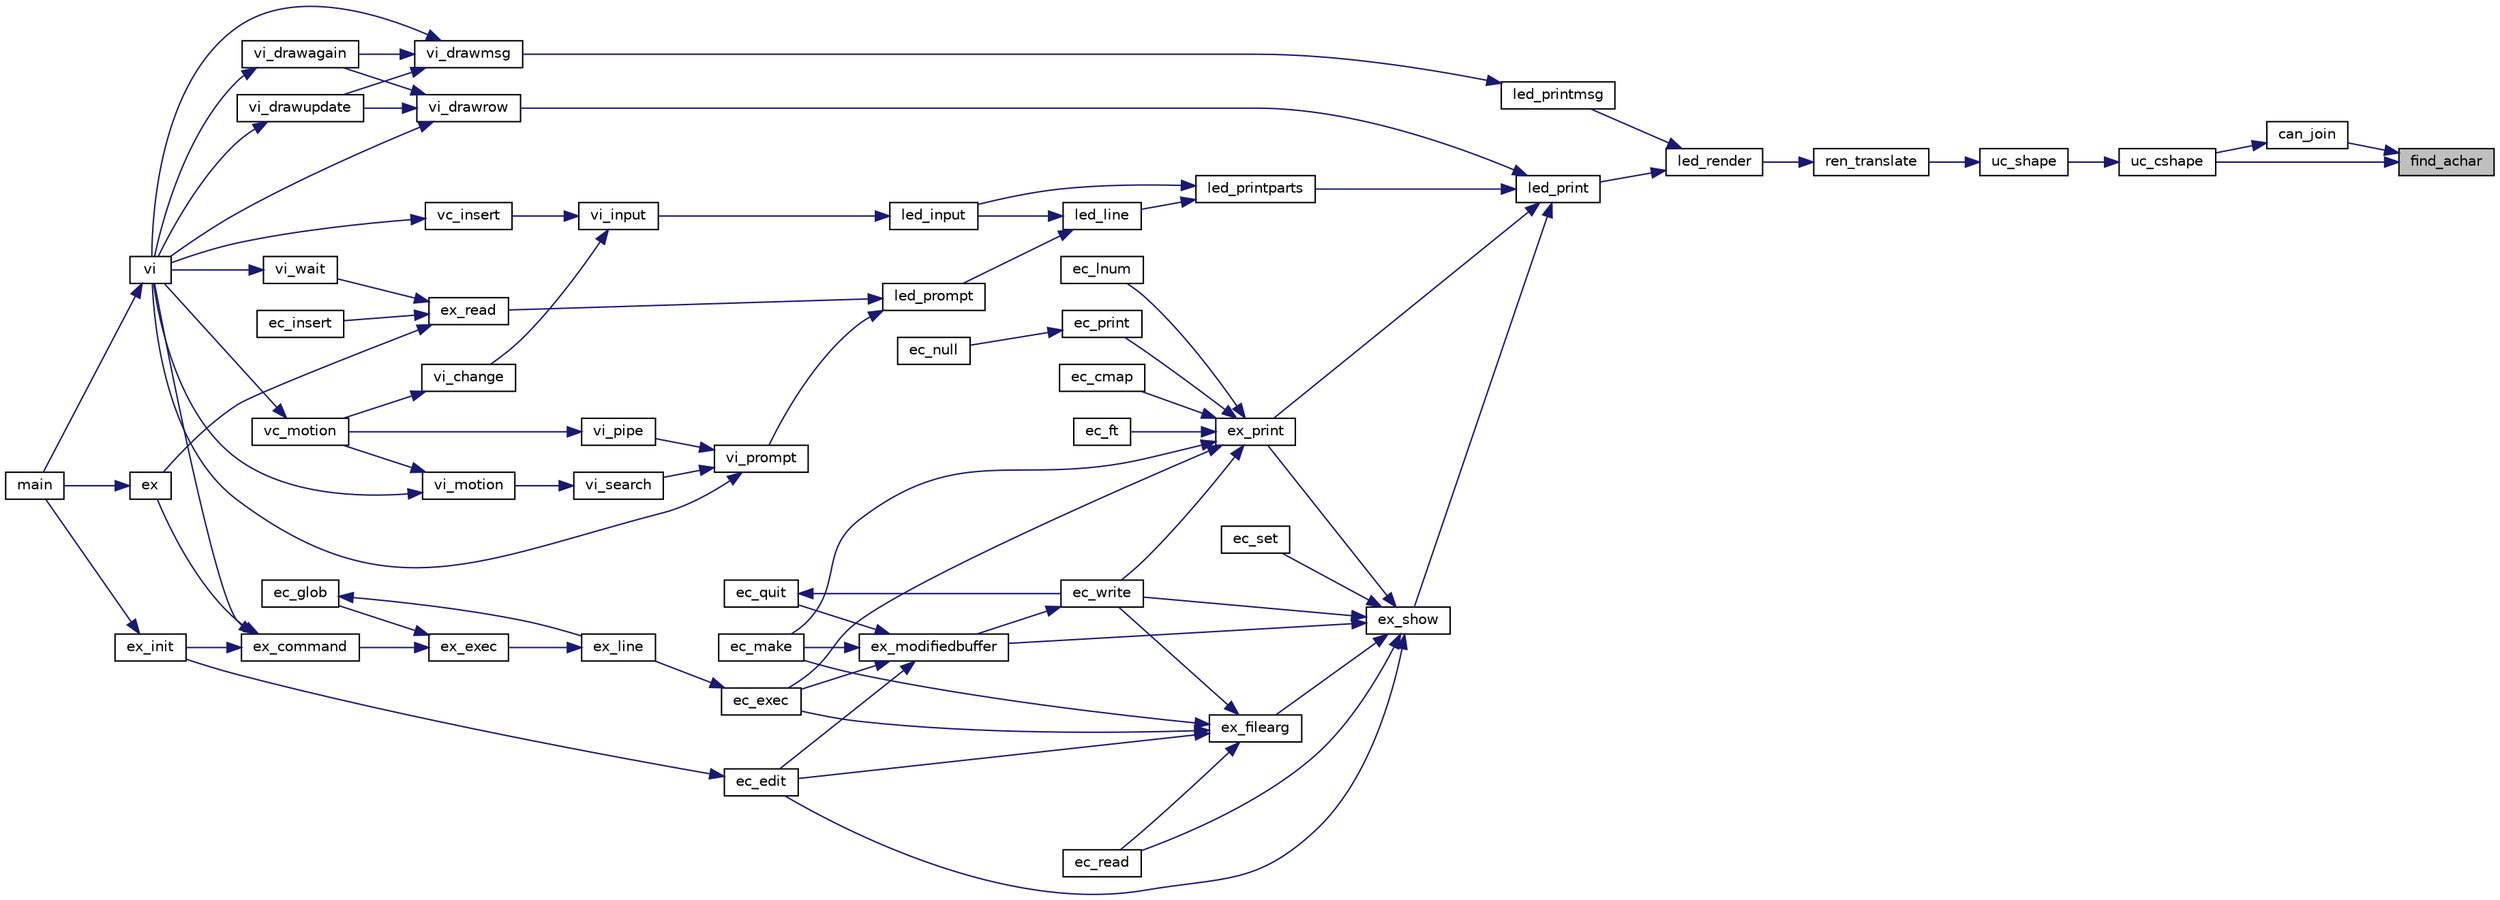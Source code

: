 digraph "find_achar"
{
 // INTERACTIVE_SVG=YES
 // LATEX_PDF_SIZE
  edge [fontname="Helvetica",fontsize="10",labelfontname="Helvetica",labelfontsize="10"];
  node [fontname="Helvetica",fontsize="10",shape=record];
  rankdir="RL";
  Node1 [label="find_achar",height=0.2,width=0.4,color="black", fillcolor="grey75", style="filled", fontcolor="black",tooltip=" "];
  Node1 -> Node2 [dir="back",color="midnightblue",fontsize="10",style="solid",fontname="Helvetica"];
  Node2 [label="can_join",height=0.2,width=0.4,color="black", fillcolor="white", style="filled",URL="$uc_8c.html#a5b0fb710352596f49590c0ab690ced77",tooltip=" "];
  Node2 -> Node3 [dir="back",color="midnightblue",fontsize="10",style="solid",fontname="Helvetica"];
  Node3 [label="uc_cshape",height=0.2,width=0.4,color="black", fillcolor="white", style="filled",URL="$uc_8c.html#acc1b453dfceccc257cb0f8bf9822ed01",tooltip=" "];
  Node3 -> Node4 [dir="back",color="midnightblue",fontsize="10",style="solid",fontname="Helvetica"];
  Node4 [label="uc_shape",height=0.2,width=0.4,color="black", fillcolor="white", style="filled",URL="$vi_8h.html#ac581b74acc43801487e37a4dcfabaac3",tooltip=" "];
  Node4 -> Node5 [dir="back",color="midnightblue",fontsize="10",style="solid",fontname="Helvetica"];
  Node5 [label="ren_translate",height=0.2,width=0.4,color="black", fillcolor="white", style="filled",URL="$vi_8h.html#a51d018012e29caa2b526a949b1f52fab",tooltip=" "];
  Node5 -> Node6 [dir="back",color="midnightblue",fontsize="10",style="solid",fontname="Helvetica"];
  Node6 [label="led_render",height=0.2,width=0.4,color="black", fillcolor="white", style="filled",URL="$led_8c.html#ad30f796594398b70e4ce9687b11bcdd9",tooltip=" "];
  Node6 -> Node7 [dir="back",color="midnightblue",fontsize="10",style="solid",fontname="Helvetica"];
  Node7 [label="led_print",height=0.2,width=0.4,color="black", fillcolor="white", style="filled",URL="$vi_8h.html#a4356f8fc86e72c470f35f0a5e4385576",tooltip=" "];
  Node7 -> Node8 [dir="back",color="midnightblue",fontsize="10",style="solid",fontname="Helvetica"];
  Node8 [label="ex_print",height=0.2,width=0.4,color="black", fillcolor="white", style="filled",URL="$vi_8h.html#a075721180ea187be49c7164dcff34122",tooltip=" "];
  Node8 -> Node9 [dir="back",color="midnightblue",fontsize="10",style="solid",fontname="Helvetica"];
  Node9 [label="ec_cmap",height=0.2,width=0.4,color="black", fillcolor="white", style="filled",URL="$ex_8c.html#a86b4adba0c96621f01383b9bacba4a01",tooltip=" "];
  Node8 -> Node10 [dir="back",color="midnightblue",fontsize="10",style="solid",fontname="Helvetica"];
  Node10 [label="ec_exec",height=0.2,width=0.4,color="black", fillcolor="white", style="filled",URL="$ex_8c.html#adcd83f163f659bd2596bcfc25d74bde9",tooltip=" "];
  Node10 -> Node11 [dir="back",color="midnightblue",fontsize="10",style="solid",fontname="Helvetica"];
  Node11 [label="ex_line",height=0.2,width=0.4,color="black", fillcolor="white", style="filled",URL="$ex_8c.html#a7d848d20211b2e1c868dde98ec5dfae9",tooltip=" "];
  Node11 -> Node12 [dir="back",color="midnightblue",fontsize="10",style="solid",fontname="Helvetica"];
  Node12 [label="ex_exec",height=0.2,width=0.4,color="black", fillcolor="white", style="filled",URL="$ex_8c.html#ab15ebfef933256d9741128e2ddf3f9b5",tooltip=" "];
  Node12 -> Node13 [dir="back",color="midnightblue",fontsize="10",style="solid",fontname="Helvetica"];
  Node13 [label="ec_glob",height=0.2,width=0.4,color="black", fillcolor="white", style="filled",URL="$ex_8c.html#a70c571bdde329a65e216c19b4aeaa628",tooltip=" "];
  Node13 -> Node11 [dir="back",color="midnightblue",fontsize="10",style="solid",fontname="Helvetica"];
  Node12 -> Node14 [dir="back",color="midnightblue",fontsize="10",style="solid",fontname="Helvetica"];
  Node14 [label="ex_command",height=0.2,width=0.4,color="black", fillcolor="white", style="filled",URL="$vi_8h.html#aa75c73cccb4878ec06ea5bf5b1b02295",tooltip=" "];
  Node14 -> Node15 [dir="back",color="midnightblue",fontsize="10",style="solid",fontname="Helvetica"];
  Node15 [label="ex",height=0.2,width=0.4,color="black", fillcolor="white", style="filled",URL="$vi_8h.html#ac395e51f25330a6e6033b6d0d22b2076",tooltip=" "];
  Node15 -> Node16 [dir="back",color="midnightblue",fontsize="10",style="solid",fontname="Helvetica"];
  Node16 [label="main",height=0.2,width=0.4,color="black", fillcolor="white", style="filled",URL="$vi_8c.html#a0ddf1224851353fc92bfbff6f499fa97",tooltip=" "];
  Node14 -> Node17 [dir="back",color="midnightblue",fontsize="10",style="solid",fontname="Helvetica"];
  Node17 [label="ex_init",height=0.2,width=0.4,color="black", fillcolor="white", style="filled",URL="$vi_8h.html#abe53b5c10f94f20cd5ed024371615fa1",tooltip=" "];
  Node17 -> Node16 [dir="back",color="midnightblue",fontsize="10",style="solid",fontname="Helvetica"];
  Node14 -> Node18 [dir="back",color="midnightblue",fontsize="10",style="solid",fontname="Helvetica"];
  Node18 [label="vi",height=0.2,width=0.4,color="black", fillcolor="white", style="filled",URL="$vi_8c.html#a8d808e0f3453afe6600673ee1ea5f828",tooltip=" "];
  Node18 -> Node16 [dir="back",color="midnightblue",fontsize="10",style="solid",fontname="Helvetica"];
  Node8 -> Node19 [dir="back",color="midnightblue",fontsize="10",style="solid",fontname="Helvetica"];
  Node19 [label="ec_ft",height=0.2,width=0.4,color="black", fillcolor="white", style="filled",URL="$ex_8c.html#a96a40531d1096a618d29639f2e42710b",tooltip=" "];
  Node8 -> Node20 [dir="back",color="midnightblue",fontsize="10",style="solid",fontname="Helvetica"];
  Node20 [label="ec_lnum",height=0.2,width=0.4,color="black", fillcolor="white", style="filled",URL="$ex_8c.html#a1d45a70b724f4cccae2ab746c711ebb1",tooltip=" "];
  Node8 -> Node21 [dir="back",color="midnightblue",fontsize="10",style="solid",fontname="Helvetica"];
  Node21 [label="ec_make",height=0.2,width=0.4,color="black", fillcolor="white", style="filled",URL="$ex_8c.html#aa69f426ff9728078fbb36f448c624a90",tooltip=" "];
  Node8 -> Node22 [dir="back",color="midnightblue",fontsize="10",style="solid",fontname="Helvetica"];
  Node22 [label="ec_print",height=0.2,width=0.4,color="black", fillcolor="white", style="filled",URL="$ex_8c.html#ad2c1a9505aa3097bac242b47a367f11d",tooltip=" "];
  Node22 -> Node23 [dir="back",color="midnightblue",fontsize="10",style="solid",fontname="Helvetica"];
  Node23 [label="ec_null",height=0.2,width=0.4,color="black", fillcolor="white", style="filled",URL="$ex_8c.html#affb8197a8f988443aadf1bf2800a0d0b",tooltip=" "];
  Node8 -> Node24 [dir="back",color="midnightblue",fontsize="10",style="solid",fontname="Helvetica"];
  Node24 [label="ec_write",height=0.2,width=0.4,color="black", fillcolor="white", style="filled",URL="$ex_8c.html#a057b67e2d4f23df3ad50a9d3ec86125b",tooltip=" "];
  Node24 -> Node25 [dir="back",color="midnightblue",fontsize="10",style="solid",fontname="Helvetica"];
  Node25 [label="ex_modifiedbuffer",height=0.2,width=0.4,color="black", fillcolor="white", style="filled",URL="$ex_8c.html#ab0cb848a971a3b2c09fcb456d887dd6b",tooltip=" "];
  Node25 -> Node26 [dir="back",color="midnightblue",fontsize="10",style="solid",fontname="Helvetica"];
  Node26 [label="ec_edit",height=0.2,width=0.4,color="black", fillcolor="white", style="filled",URL="$ex_8c.html#a8059390ad69866fa8e14bdb2521d4dc2",tooltip=" "];
  Node26 -> Node17 [dir="back",color="midnightblue",fontsize="10",style="solid",fontname="Helvetica"];
  Node25 -> Node10 [dir="back",color="midnightblue",fontsize="10",style="solid",fontname="Helvetica"];
  Node25 -> Node21 [dir="back",color="midnightblue",fontsize="10",style="solid",fontname="Helvetica"];
  Node25 -> Node27 [dir="back",color="midnightblue",fontsize="10",style="solid",fontname="Helvetica"];
  Node27 [label="ec_quit",height=0.2,width=0.4,color="black", fillcolor="white", style="filled",URL="$ex_8c.html#a87eef446de152fad41ce88a9a343b87d",tooltip=" "];
  Node27 -> Node24 [dir="back",color="midnightblue",fontsize="10",style="solid",fontname="Helvetica"];
  Node7 -> Node28 [dir="back",color="midnightblue",fontsize="10",style="solid",fontname="Helvetica"];
  Node28 [label="ex_show",height=0.2,width=0.4,color="black", fillcolor="white", style="filled",URL="$vi_8h.html#ad27b2fbb84601eb4c5af3b1f28feac75",tooltip=" "];
  Node28 -> Node26 [dir="back",color="midnightblue",fontsize="10",style="solid",fontname="Helvetica"];
  Node28 -> Node29 [dir="back",color="midnightblue",fontsize="10",style="solid",fontname="Helvetica"];
  Node29 [label="ec_read",height=0.2,width=0.4,color="black", fillcolor="white", style="filled",URL="$ex_8c.html#add0e79e1f1e3d45f4eaa6fbe5c1ca443",tooltip=" "];
  Node28 -> Node30 [dir="back",color="midnightblue",fontsize="10",style="solid",fontname="Helvetica"];
  Node30 [label="ec_set",height=0.2,width=0.4,color="black", fillcolor="white", style="filled",URL="$ex_8c.html#a98764f0b4faf5fd4b8baff03a7d73a6e",tooltip=" "];
  Node28 -> Node24 [dir="back",color="midnightblue",fontsize="10",style="solid",fontname="Helvetica"];
  Node28 -> Node31 [dir="back",color="midnightblue",fontsize="10",style="solid",fontname="Helvetica"];
  Node31 [label="ex_filearg",height=0.2,width=0.4,color="black", fillcolor="white", style="filled",URL="$ex_8c.html#a2b8907dfb6e95eb16e8a0f1ce0fe5bb6",tooltip=" "];
  Node31 -> Node26 [dir="back",color="midnightblue",fontsize="10",style="solid",fontname="Helvetica"];
  Node31 -> Node10 [dir="back",color="midnightblue",fontsize="10",style="solid",fontname="Helvetica"];
  Node31 -> Node21 [dir="back",color="midnightblue",fontsize="10",style="solid",fontname="Helvetica"];
  Node31 -> Node29 [dir="back",color="midnightblue",fontsize="10",style="solid",fontname="Helvetica"];
  Node31 -> Node24 [dir="back",color="midnightblue",fontsize="10",style="solid",fontname="Helvetica"];
  Node28 -> Node25 [dir="back",color="midnightblue",fontsize="10",style="solid",fontname="Helvetica"];
  Node28 -> Node8 [dir="back",color="midnightblue",fontsize="10",style="solid",fontname="Helvetica"];
  Node7 -> Node32 [dir="back",color="midnightblue",fontsize="10",style="solid",fontname="Helvetica"];
  Node32 [label="led_printparts",height=0.2,width=0.4,color="black", fillcolor="white", style="filled",URL="$led_8c.html#ae938cbff964c214e7e4f6aff4d5ce0f7",tooltip=" "];
  Node32 -> Node33 [dir="back",color="midnightblue",fontsize="10",style="solid",fontname="Helvetica"];
  Node33 [label="led_input",height=0.2,width=0.4,color="black", fillcolor="white", style="filled",URL="$vi_8h.html#ae72255a31cec31233723c101d9465d07",tooltip=" "];
  Node33 -> Node34 [dir="back",color="midnightblue",fontsize="10",style="solid",fontname="Helvetica"];
  Node34 [label="vi_input",height=0.2,width=0.4,color="black", fillcolor="white", style="filled",URL="$vi_8c.html#a653f6b0359cef492e11f404c4bf469b9",tooltip=" "];
  Node34 -> Node35 [dir="back",color="midnightblue",fontsize="10",style="solid",fontname="Helvetica"];
  Node35 [label="vc_insert",height=0.2,width=0.4,color="black", fillcolor="white", style="filled",URL="$vi_8c.html#a8bb357a77ed61da8858f138c6fa672a6",tooltip=" "];
  Node35 -> Node18 [dir="back",color="midnightblue",fontsize="10",style="solid",fontname="Helvetica"];
  Node34 -> Node36 [dir="back",color="midnightblue",fontsize="10",style="solid",fontname="Helvetica"];
  Node36 [label="vi_change",height=0.2,width=0.4,color="black", fillcolor="white", style="filled",URL="$vi_8c.html#ae37b094c3bb647d8c1a4ac4e858ce518",tooltip=" "];
  Node36 -> Node37 [dir="back",color="midnightblue",fontsize="10",style="solid",fontname="Helvetica"];
  Node37 [label="vc_motion",height=0.2,width=0.4,color="black", fillcolor="white", style="filled",URL="$vi_8c.html#a06cbc6eb843436a0e77e07cbab0c4538",tooltip=" "];
  Node37 -> Node18 [dir="back",color="midnightblue",fontsize="10",style="solid",fontname="Helvetica"];
  Node32 -> Node38 [dir="back",color="midnightblue",fontsize="10",style="solid",fontname="Helvetica"];
  Node38 [label="led_line",height=0.2,width=0.4,color="black", fillcolor="white", style="filled",URL="$led_8c.html#a617ec615e86687b5c10df33b271256c8",tooltip=" "];
  Node38 -> Node33 [dir="back",color="midnightblue",fontsize="10",style="solid",fontname="Helvetica"];
  Node38 -> Node39 [dir="back",color="midnightblue",fontsize="10",style="solid",fontname="Helvetica"];
  Node39 [label="led_prompt",height=0.2,width=0.4,color="black", fillcolor="white", style="filled",URL="$vi_8h.html#a173bb468e1e2a066136316f98b49c108",tooltip=" "];
  Node39 -> Node40 [dir="back",color="midnightblue",fontsize="10",style="solid",fontname="Helvetica"];
  Node40 [label="ex_read",height=0.2,width=0.4,color="black", fillcolor="white", style="filled",URL="$vi_8h.html#a7ba56272fe1a7d523192729a0bb5edf7",tooltip=" "];
  Node40 -> Node41 [dir="back",color="midnightblue",fontsize="10",style="solid",fontname="Helvetica"];
  Node41 [label="ec_insert",height=0.2,width=0.4,color="black", fillcolor="white", style="filled",URL="$ex_8c.html#a0908784dc65be2da119a6b72ef96dec2",tooltip=" "];
  Node40 -> Node15 [dir="back",color="midnightblue",fontsize="10",style="solid",fontname="Helvetica"];
  Node40 -> Node42 [dir="back",color="midnightblue",fontsize="10",style="solid",fontname="Helvetica"];
  Node42 [label="vi_wait",height=0.2,width=0.4,color="black", fillcolor="white", style="filled",URL="$vi_8c.html#a9d85e9ed087401367529ab86a5dbf0c5",tooltip=" "];
  Node42 -> Node18 [dir="back",color="midnightblue",fontsize="10",style="solid",fontname="Helvetica"];
  Node39 -> Node43 [dir="back",color="midnightblue",fontsize="10",style="solid",fontname="Helvetica"];
  Node43 [label="vi_prompt",height=0.2,width=0.4,color="black", fillcolor="white", style="filled",URL="$vi_8c.html#a57965473297aad4c4333fdd3897c11f3",tooltip=" "];
  Node43 -> Node18 [dir="back",color="midnightblue",fontsize="10",style="solid",fontname="Helvetica"];
  Node43 -> Node44 [dir="back",color="midnightblue",fontsize="10",style="solid",fontname="Helvetica"];
  Node44 [label="vi_pipe",height=0.2,width=0.4,color="black", fillcolor="white", style="filled",URL="$vi_8c.html#ab8e0c9b9d2ef5161c6a3a8828606df5f",tooltip=" "];
  Node44 -> Node37 [dir="back",color="midnightblue",fontsize="10",style="solid",fontname="Helvetica"];
  Node43 -> Node45 [dir="back",color="midnightblue",fontsize="10",style="solid",fontname="Helvetica"];
  Node45 [label="vi_search",height=0.2,width=0.4,color="black", fillcolor="white", style="filled",URL="$vi_8c.html#a93701c59617d4f96cbaa207e89178f87",tooltip=" "];
  Node45 -> Node46 [dir="back",color="midnightblue",fontsize="10",style="solid",fontname="Helvetica"];
  Node46 [label="vi_motion",height=0.2,width=0.4,color="black", fillcolor="white", style="filled",URL="$vi_8c.html#aaa4777ea0715ea846346d0f27a0cfa3f",tooltip=" "];
  Node46 -> Node37 [dir="back",color="midnightblue",fontsize="10",style="solid",fontname="Helvetica"];
  Node46 -> Node18 [dir="back",color="midnightblue",fontsize="10",style="solid",fontname="Helvetica"];
  Node7 -> Node47 [dir="back",color="midnightblue",fontsize="10",style="solid",fontname="Helvetica"];
  Node47 [label="vi_drawrow",height=0.2,width=0.4,color="black", fillcolor="white", style="filled",URL="$vi_8c.html#af48ebb44cac26d2c52f0ada762be5bf6",tooltip=" "];
  Node47 -> Node18 [dir="back",color="midnightblue",fontsize="10",style="solid",fontname="Helvetica"];
  Node47 -> Node48 [dir="back",color="midnightblue",fontsize="10",style="solid",fontname="Helvetica"];
  Node48 [label="vi_drawagain",height=0.2,width=0.4,color="black", fillcolor="white", style="filled",URL="$vi_8c.html#a2b620fa68325e1b708f07af90f50c3d8",tooltip=" "];
  Node48 -> Node18 [dir="back",color="midnightblue",fontsize="10",style="solid",fontname="Helvetica"];
  Node47 -> Node49 [dir="back",color="midnightblue",fontsize="10",style="solid",fontname="Helvetica"];
  Node49 [label="vi_drawupdate",height=0.2,width=0.4,color="black", fillcolor="white", style="filled",URL="$vi_8c.html#a9896bc9688f6102408f66aa0ad7e64f9",tooltip=" "];
  Node49 -> Node18 [dir="back",color="midnightblue",fontsize="10",style="solid",fontname="Helvetica"];
  Node6 -> Node50 [dir="back",color="midnightblue",fontsize="10",style="solid",fontname="Helvetica"];
  Node50 [label="led_printmsg",height=0.2,width=0.4,color="black", fillcolor="white", style="filled",URL="$vi_8h.html#a7838c5ed4623338b3fa9b2c6da4485eb",tooltip=" "];
  Node50 -> Node51 [dir="back",color="midnightblue",fontsize="10",style="solid",fontname="Helvetica"];
  Node51 [label="vi_drawmsg",height=0.2,width=0.4,color="black", fillcolor="white", style="filled",URL="$vi_8c.html#aa59b6f8d6056ad376a3a5ec45ce1686b",tooltip=" "];
  Node51 -> Node18 [dir="back",color="midnightblue",fontsize="10",style="solid",fontname="Helvetica"];
  Node51 -> Node48 [dir="back",color="midnightblue",fontsize="10",style="solid",fontname="Helvetica"];
  Node51 -> Node49 [dir="back",color="midnightblue",fontsize="10",style="solid",fontname="Helvetica"];
  Node1 -> Node3 [dir="back",color="midnightblue",fontsize="10",style="solid",fontname="Helvetica"];
}
